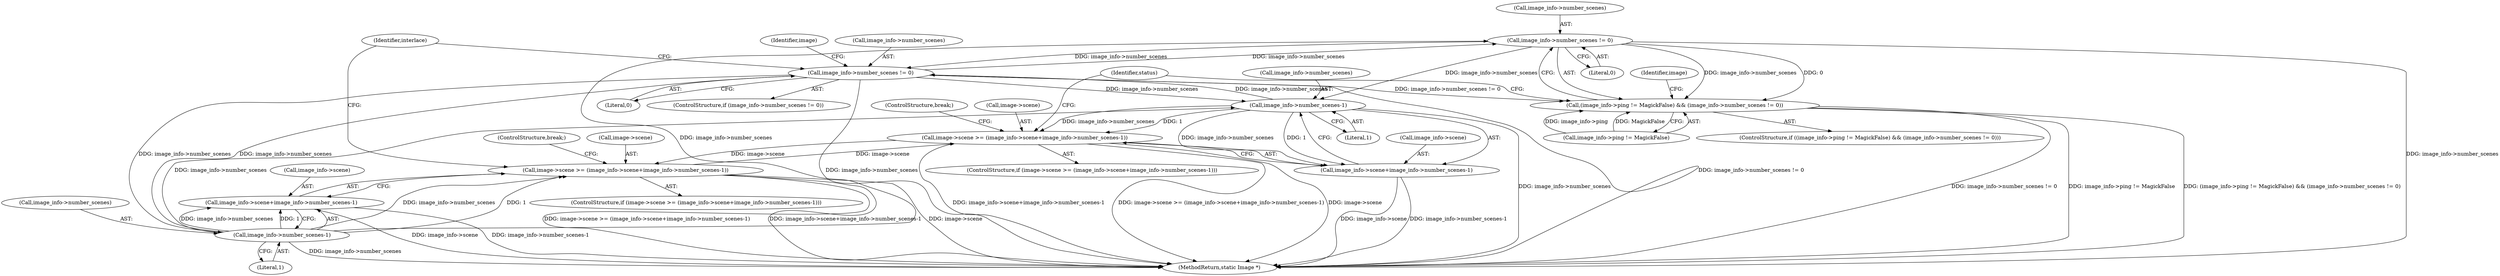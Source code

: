 digraph "0_ImageMagick_ef8f40689ac452398026c07da41656a7c87e4683@pointer" {
"1000457" [label="(Call,image_info->number_scenes != 0)"];
"1001456" [label="(Call,image_info->number_scenes != 0)"];
"1000471" [label="(Call,image_info->number_scenes-1)"];
"1001470" [label="(Call,image_info->number_scenes-1)"];
"1000457" [label="(Call,image_info->number_scenes != 0)"];
"1000451" [label="(Call,(image_info->ping != MagickFalse) && (image_info->number_scenes != 0))"];
"1000463" [label="(Call,image->scene >= (image_info->scene+image_info->number_scenes-1))"];
"1001462" [label="(Call,image->scene >= (image_info->scene+image_info->number_scenes-1))"];
"1000467" [label="(Call,image_info->scene+image_info->number_scenes-1)"];
"1001466" [label="(Call,image_info->scene+image_info->number_scenes-1)"];
"1000471" [label="(Call,image_info->number_scenes-1)"];
"1001461" [label="(ControlStructure,if (image->scene >= (image_info->scene+image_info->number_scenes-1)))"];
"1001475" [label="(ControlStructure,break;)"];
"1000476" [label="(ControlStructure,break;)"];
"1001467" [label="(Call,image_info->scene)"];
"1000478" [label="(Identifier,status)"];
"1000457" [label="(Call,image_info->number_scenes != 0)"];
"1000450" [label="(ControlStructure,if ((image_info->ping != MagickFalse) && (image_info->number_scenes != 0)))"];
"1001474" [label="(Literal,1)"];
"1001478" [label="(Identifier,interlace)"];
"1001464" [label="(Identifier,image)"];
"1000465" [label="(Identifier,image)"];
"1001466" [label="(Call,image_info->scene+image_info->number_scenes-1)"];
"1001579" [label="(MethodReturn,static Image *)"];
"1001457" [label="(Call,image_info->number_scenes)"];
"1000468" [label="(Call,image_info->scene)"];
"1000463" [label="(Call,image->scene >= (image_info->scene+image_info->number_scenes-1))"];
"1001463" [label="(Call,image->scene)"];
"1000461" [label="(Literal,0)"];
"1001470" [label="(Call,image_info->number_scenes-1)"];
"1001462" [label="(Call,image->scene >= (image_info->scene+image_info->number_scenes-1))"];
"1000452" [label="(Call,image_info->ping != MagickFalse)"];
"1000462" [label="(ControlStructure,if (image->scene >= (image_info->scene+image_info->number_scenes-1)))"];
"1000451" [label="(Call,(image_info->ping != MagickFalse) && (image_info->number_scenes != 0))"];
"1001460" [label="(Literal,0)"];
"1000472" [label="(Call,image_info->number_scenes)"];
"1000464" [label="(Call,image->scene)"];
"1001456" [label="(Call,image_info->number_scenes != 0)"];
"1001455" [label="(ControlStructure,if (image_info->number_scenes != 0))"];
"1000458" [label="(Call,image_info->number_scenes)"];
"1000475" [label="(Literal,1)"];
"1001471" [label="(Call,image_info->number_scenes)"];
"1000467" [label="(Call,image_info->scene+image_info->number_scenes-1)"];
"1000457" -> "1000451"  [label="AST: "];
"1000457" -> "1000461"  [label="CFG: "];
"1000458" -> "1000457"  [label="AST: "];
"1000461" -> "1000457"  [label="AST: "];
"1000451" -> "1000457"  [label="CFG: "];
"1000457" -> "1001579"  [label="DDG: image_info->number_scenes"];
"1000457" -> "1000451"  [label="DDG: image_info->number_scenes"];
"1000457" -> "1000451"  [label="DDG: 0"];
"1001456" -> "1000457"  [label="DDG: image_info->number_scenes"];
"1001470" -> "1000457"  [label="DDG: image_info->number_scenes"];
"1000457" -> "1000471"  [label="DDG: image_info->number_scenes"];
"1000457" -> "1001456"  [label="DDG: image_info->number_scenes"];
"1001456" -> "1001455"  [label="AST: "];
"1001456" -> "1001460"  [label="CFG: "];
"1001457" -> "1001456"  [label="AST: "];
"1001460" -> "1001456"  [label="AST: "];
"1001464" -> "1001456"  [label="CFG: "];
"1001478" -> "1001456"  [label="CFG: "];
"1001456" -> "1001579"  [label="DDG: image_info->number_scenes"];
"1001456" -> "1001579"  [label="DDG: image_info->number_scenes != 0"];
"1001456" -> "1000451"  [label="DDG: image_info->number_scenes != 0"];
"1001456" -> "1000471"  [label="DDG: image_info->number_scenes"];
"1000471" -> "1001456"  [label="DDG: image_info->number_scenes"];
"1001470" -> "1001456"  [label="DDG: image_info->number_scenes"];
"1001456" -> "1001470"  [label="DDG: image_info->number_scenes"];
"1000471" -> "1000467"  [label="AST: "];
"1000471" -> "1000475"  [label="CFG: "];
"1000472" -> "1000471"  [label="AST: "];
"1000475" -> "1000471"  [label="AST: "];
"1000467" -> "1000471"  [label="CFG: "];
"1000471" -> "1001579"  [label="DDG: image_info->number_scenes"];
"1000471" -> "1000463"  [label="DDG: image_info->number_scenes"];
"1000471" -> "1000463"  [label="DDG: 1"];
"1000471" -> "1000467"  [label="DDG: image_info->number_scenes"];
"1000471" -> "1000467"  [label="DDG: 1"];
"1001470" -> "1000471"  [label="DDG: image_info->number_scenes"];
"1001470" -> "1001466"  [label="AST: "];
"1001470" -> "1001474"  [label="CFG: "];
"1001471" -> "1001470"  [label="AST: "];
"1001474" -> "1001470"  [label="AST: "];
"1001466" -> "1001470"  [label="CFG: "];
"1001470" -> "1001579"  [label="DDG: image_info->number_scenes"];
"1001470" -> "1001462"  [label="DDG: image_info->number_scenes"];
"1001470" -> "1001462"  [label="DDG: 1"];
"1001470" -> "1001466"  [label="DDG: image_info->number_scenes"];
"1001470" -> "1001466"  [label="DDG: 1"];
"1000451" -> "1000450"  [label="AST: "];
"1000451" -> "1000452"  [label="CFG: "];
"1000452" -> "1000451"  [label="AST: "];
"1000465" -> "1000451"  [label="CFG: "];
"1000478" -> "1000451"  [label="CFG: "];
"1000451" -> "1001579"  [label="DDG: image_info->number_scenes != 0"];
"1000451" -> "1001579"  [label="DDG: image_info->ping != MagickFalse"];
"1000451" -> "1001579"  [label="DDG: (image_info->ping != MagickFalse) && (image_info->number_scenes != 0)"];
"1000452" -> "1000451"  [label="DDG: image_info->ping"];
"1000452" -> "1000451"  [label="DDG: MagickFalse"];
"1000463" -> "1000462"  [label="AST: "];
"1000463" -> "1000467"  [label="CFG: "];
"1000464" -> "1000463"  [label="AST: "];
"1000467" -> "1000463"  [label="AST: "];
"1000476" -> "1000463"  [label="CFG: "];
"1000478" -> "1000463"  [label="CFG: "];
"1000463" -> "1001579"  [label="DDG: image_info->scene+image_info->number_scenes-1"];
"1000463" -> "1001579"  [label="DDG: image->scene >= (image_info->scene+image_info->number_scenes-1)"];
"1000463" -> "1001579"  [label="DDG: image->scene"];
"1001462" -> "1000463"  [label="DDG: image->scene"];
"1000463" -> "1001462"  [label="DDG: image->scene"];
"1001462" -> "1001461"  [label="AST: "];
"1001462" -> "1001466"  [label="CFG: "];
"1001463" -> "1001462"  [label="AST: "];
"1001466" -> "1001462"  [label="AST: "];
"1001475" -> "1001462"  [label="CFG: "];
"1001478" -> "1001462"  [label="CFG: "];
"1001462" -> "1001579"  [label="DDG: image->scene"];
"1001462" -> "1001579"  [label="DDG: image->scene >= (image_info->scene+image_info->number_scenes-1)"];
"1001462" -> "1001579"  [label="DDG: image_info->scene+image_info->number_scenes-1"];
"1000468" -> "1000467"  [label="AST: "];
"1000467" -> "1001579"  [label="DDG: image_info->scene"];
"1000467" -> "1001579"  [label="DDG: image_info->number_scenes-1"];
"1001467" -> "1001466"  [label="AST: "];
"1001466" -> "1001579"  [label="DDG: image_info->scene"];
"1001466" -> "1001579"  [label="DDG: image_info->number_scenes-1"];
}

